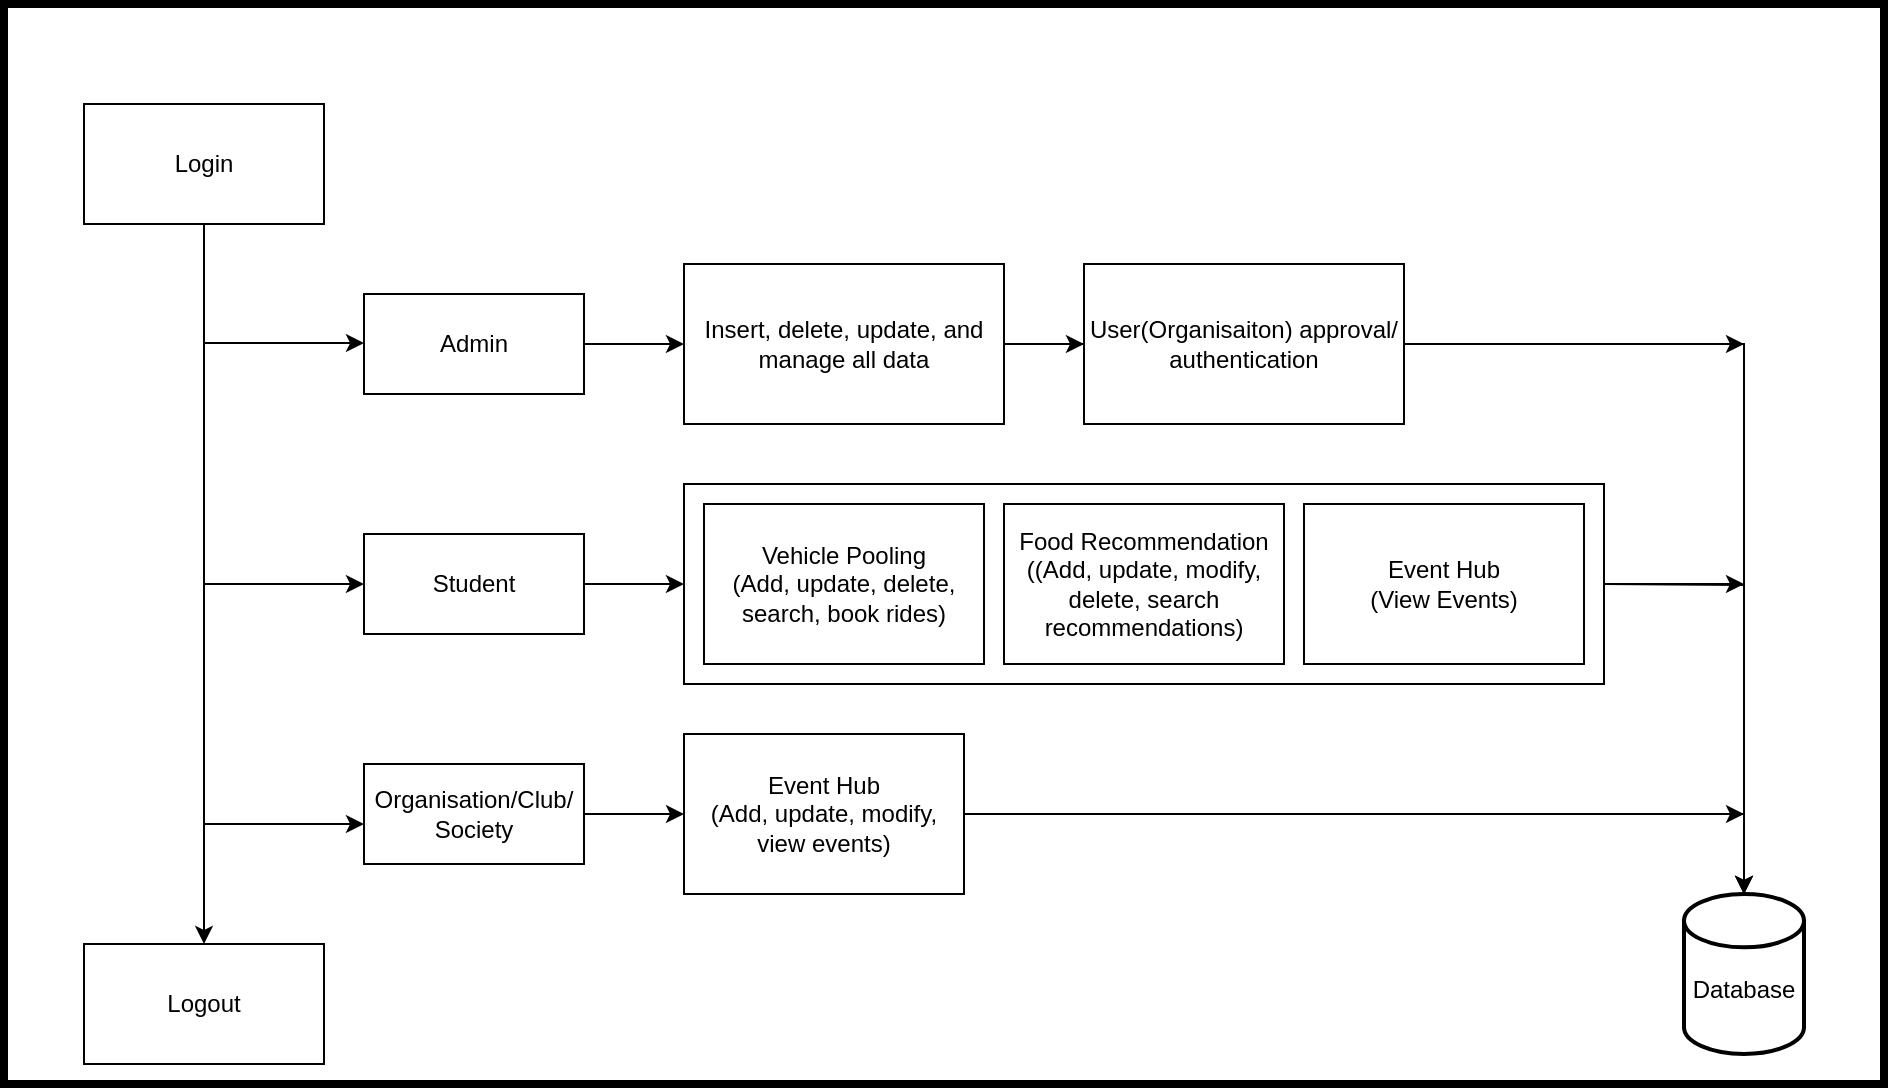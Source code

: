 <mxfile version="22.1.16" type="google">
  <diagram name="Page-1" id="ygKbUG0p-Wg5Wk1x4qDb">
    <mxGraphModel grid="1" page="1" gridSize="10" guides="1" tooltips="1" connect="1" arrows="1" fold="1" pageScale="1" pageWidth="850" pageHeight="1100" math="0" shadow="0">
      <root>
        <mxCell id="0" />
        <mxCell id="1" parent="0" />
        <mxCell id="JhVfZ2SFHZQroO5xEiYe-6" style="edgeStyle=orthogonalEdgeStyle;rounded=0;orthogonalLoop=1;jettySize=auto;html=1;entryX=0.5;entryY=0;entryDx=0;entryDy=0;" edge="1" parent="1" source="JhVfZ2SFHZQroO5xEiYe-1" target="JhVfZ2SFHZQroO5xEiYe-2">
          <mxGeometry relative="1" as="geometry" />
        </mxCell>
        <mxCell id="JhVfZ2SFHZQroO5xEiYe-1" value="Login" style="rounded=0;whiteSpace=wrap;html=1;" vertex="1" parent="1">
          <mxGeometry x="160" y="140" width="120" height="60" as="geometry" />
        </mxCell>
        <mxCell id="JhVfZ2SFHZQroO5xEiYe-2" value="Logout" style="rounded=0;whiteSpace=wrap;html=1;" vertex="1" parent="1">
          <mxGeometry x="160" y="560" width="120" height="60" as="geometry" />
        </mxCell>
        <mxCell id="JhVfZ2SFHZQroO5xEiYe-25" style="edgeStyle=orthogonalEdgeStyle;rounded=0;orthogonalLoop=1;jettySize=auto;html=1;entryX=0;entryY=0.5;entryDx=0;entryDy=0;" edge="1" parent="1" source="JhVfZ2SFHZQroO5xEiYe-3" target="JhVfZ2SFHZQroO5xEiYe-10">
          <mxGeometry relative="1" as="geometry" />
        </mxCell>
        <mxCell id="JhVfZ2SFHZQroO5xEiYe-3" value="Admin" style="rounded=0;whiteSpace=wrap;html=1;" vertex="1" parent="1">
          <mxGeometry x="300" y="235" width="110" height="50" as="geometry" />
        </mxCell>
        <mxCell id="JhVfZ2SFHZQroO5xEiYe-26" style="edgeStyle=orthogonalEdgeStyle;rounded=0;orthogonalLoop=1;jettySize=auto;html=1;entryX=0;entryY=0.5;entryDx=0;entryDy=0;" edge="1" parent="1" source="JhVfZ2SFHZQroO5xEiYe-4" target="JhVfZ2SFHZQroO5xEiYe-11">
          <mxGeometry relative="1" as="geometry" />
        </mxCell>
        <mxCell id="JhVfZ2SFHZQroO5xEiYe-4" value="Student" style="rounded=0;whiteSpace=wrap;html=1;" vertex="1" parent="1">
          <mxGeometry x="300" y="355" width="110" height="50" as="geometry" />
        </mxCell>
        <mxCell id="JhVfZ2SFHZQroO5xEiYe-27" style="edgeStyle=orthogonalEdgeStyle;rounded=0;orthogonalLoop=1;jettySize=auto;html=1;entryX=0;entryY=0.5;entryDx=0;entryDy=0;" edge="1" parent="1" source="JhVfZ2SFHZQroO5xEiYe-5" target="JhVfZ2SFHZQroO5xEiYe-17">
          <mxGeometry relative="1" as="geometry" />
        </mxCell>
        <mxCell id="JhVfZ2SFHZQroO5xEiYe-5" value="Organisation/Club/&lt;br&gt;Society" style="rounded=0;whiteSpace=wrap;html=1;" vertex="1" parent="1">
          <mxGeometry x="300" y="470" width="110" height="50" as="geometry" />
        </mxCell>
        <mxCell id="JhVfZ2SFHZQroO5xEiYe-31" style="edgeStyle=orthogonalEdgeStyle;rounded=0;orthogonalLoop=1;jettySize=auto;html=1;" edge="1" parent="1" source="JhVfZ2SFHZQroO5xEiYe-10" target="JhVfZ2SFHZQroO5xEiYe-21">
          <mxGeometry relative="1" as="geometry" />
        </mxCell>
        <mxCell id="JhVfZ2SFHZQroO5xEiYe-34" style="edgeStyle=orthogonalEdgeStyle;rounded=0;orthogonalLoop=1;jettySize=auto;html=1;" edge="1" parent="1" source="rpaWVw11j2FrbPDWX4dr-1">
          <mxGeometry relative="1" as="geometry">
            <mxPoint x="990" y="260" as="targetPoint" />
          </mxGeometry>
        </mxCell>
        <mxCell id="JhVfZ2SFHZQroO5xEiYe-10" value="Insert, delete, update, and manage all data" style="rounded=0;whiteSpace=wrap;html=1;" vertex="1" parent="1">
          <mxGeometry x="460" y="220" width="160" height="80" as="geometry" />
        </mxCell>
        <mxCell id="JhVfZ2SFHZQroO5xEiYe-16" value="" style="group" connectable="0" vertex="1" parent="1">
          <mxGeometry x="460" y="330" width="460" height="100" as="geometry" />
        </mxCell>
        <mxCell id="JhVfZ2SFHZQroO5xEiYe-11" value="" style="rounded=0;whiteSpace=wrap;html=1;" vertex="1" parent="JhVfZ2SFHZQroO5xEiYe-16">
          <mxGeometry width="460" height="100" as="geometry" />
        </mxCell>
        <mxCell id="JhVfZ2SFHZQroO5xEiYe-12" value="Vehicle Pooling&lt;br&gt;(Add, update, delete, search, book rides)" style="rounded=0;whiteSpace=wrap;html=1;" vertex="1" parent="JhVfZ2SFHZQroO5xEiYe-16">
          <mxGeometry x="10" y="10" width="140" height="80" as="geometry" />
        </mxCell>
        <mxCell id="JhVfZ2SFHZQroO5xEiYe-13" value="Food Recommendation&lt;br&gt;((Add, update, modify, delete, search recommendations)" style="rounded=0;whiteSpace=wrap;html=1;" vertex="1" parent="JhVfZ2SFHZQroO5xEiYe-16">
          <mxGeometry x="160" y="10" width="140" height="80" as="geometry" />
        </mxCell>
        <mxCell id="JhVfZ2SFHZQroO5xEiYe-35" style="edgeStyle=orthogonalEdgeStyle;rounded=0;orthogonalLoop=1;jettySize=auto;html=1;" edge="1" parent="JhVfZ2SFHZQroO5xEiYe-16">
          <mxGeometry relative="1" as="geometry">
            <mxPoint x="530" y="50" as="targetPoint" />
            <mxPoint x="460" y="50" as="sourcePoint" />
          </mxGeometry>
        </mxCell>
        <mxCell id="JhVfZ2SFHZQroO5xEiYe-15" value="Event Hub&lt;br&gt;(View Events)" style="rounded=0;whiteSpace=wrap;html=1;" vertex="1" parent="JhVfZ2SFHZQroO5xEiYe-16">
          <mxGeometry x="310" y="10" width="140" height="80" as="geometry" />
        </mxCell>
        <mxCell id="JhVfZ2SFHZQroO5xEiYe-36" style="edgeStyle=orthogonalEdgeStyle;rounded=0;orthogonalLoop=1;jettySize=auto;html=1;" edge="1" parent="1" source="JhVfZ2SFHZQroO5xEiYe-17">
          <mxGeometry relative="1" as="geometry">
            <mxPoint x="990" y="495" as="targetPoint" />
          </mxGeometry>
        </mxCell>
        <mxCell id="JhVfZ2SFHZQroO5xEiYe-17" value="Event Hub&lt;br&gt;(Add, update, modify, view events)" style="rounded=0;whiteSpace=wrap;html=1;" vertex="1" parent="1">
          <mxGeometry x="460" y="455" width="140" height="80" as="geometry" />
        </mxCell>
        <mxCell id="JhVfZ2SFHZQroO5xEiYe-18" value="" style="endArrow=classic;html=1;rounded=0;" edge="1" parent="1">
          <mxGeometry width="50" height="50" relative="1" as="geometry">
            <mxPoint x="220" y="259.55" as="sourcePoint" />
            <mxPoint x="300" y="259.55" as="targetPoint" />
          </mxGeometry>
        </mxCell>
        <mxCell id="JhVfZ2SFHZQroO5xEiYe-19" value="" style="endArrow=classic;html=1;rounded=0;" edge="1" parent="1">
          <mxGeometry width="50" height="50" relative="1" as="geometry">
            <mxPoint x="220" y="380" as="sourcePoint" />
            <mxPoint x="300" y="380" as="targetPoint" />
          </mxGeometry>
        </mxCell>
        <mxCell id="JhVfZ2SFHZQroO5xEiYe-20" value="" style="endArrow=classic;html=1;rounded=0;" edge="1" parent="1">
          <mxGeometry width="50" height="50" relative="1" as="geometry">
            <mxPoint x="220" y="500" as="sourcePoint" />
            <mxPoint x="300" y="500" as="targetPoint" />
          </mxGeometry>
        </mxCell>
        <mxCell id="JhVfZ2SFHZQroO5xEiYe-21" value="&lt;br&gt;Database" style="strokeWidth=2;html=1;shape=mxgraph.flowchart.database;whiteSpace=wrap;" vertex="1" parent="1">
          <mxGeometry x="960" y="535" width="60" height="80" as="geometry" />
        </mxCell>
        <mxCell id="JhVfZ2SFHZQroO5xEiYe-30" value="" style="rounded=0;whiteSpace=wrap;html=1;strokeWidth=4;fillColor=none;" vertex="1" parent="1">
          <mxGeometry x="120" y="90" width="940" height="540" as="geometry" />
        </mxCell>
        <mxCell id="JhVfZ2SFHZQroO5xEiYe-32" style="edgeStyle=orthogonalEdgeStyle;rounded=0;orthogonalLoop=1;jettySize=auto;html=1;entryX=0.5;entryY=0;entryDx=0;entryDy=0;entryPerimeter=0;" edge="1" parent="1" source="JhVfZ2SFHZQroO5xEiYe-17" target="JhVfZ2SFHZQroO5xEiYe-21">
          <mxGeometry relative="1" as="geometry" />
        </mxCell>
        <mxCell id="JhVfZ2SFHZQroO5xEiYe-33" style="edgeStyle=orthogonalEdgeStyle;rounded=0;orthogonalLoop=1;jettySize=auto;html=1;entryX=0.5;entryY=0;entryDx=0;entryDy=0;entryPerimeter=0;" edge="1" parent="1" target="JhVfZ2SFHZQroO5xEiYe-21">
          <mxGeometry relative="1" as="geometry">
            <mxPoint x="920" y="380" as="sourcePoint" />
          </mxGeometry>
        </mxCell>
        <mxCell id="rpaWVw11j2FrbPDWX4dr-2" value="" style="edgeStyle=orthogonalEdgeStyle;rounded=0;orthogonalLoop=1;jettySize=auto;html=1;" edge="1" parent="1" source="JhVfZ2SFHZQroO5xEiYe-10" target="rpaWVw11j2FrbPDWX4dr-1">
          <mxGeometry relative="1" as="geometry">
            <mxPoint x="990" y="260" as="targetPoint" />
            <mxPoint x="620" y="260" as="sourcePoint" />
          </mxGeometry>
        </mxCell>
        <mxCell id="rpaWVw11j2FrbPDWX4dr-1" value="User(Organisaiton) approval/ authentication" style="rounded=0;whiteSpace=wrap;html=1;" vertex="1" parent="1">
          <mxGeometry x="660" y="220" width="160" height="80" as="geometry" />
        </mxCell>
      </root>
    </mxGraphModel>
  </diagram>
</mxfile>

